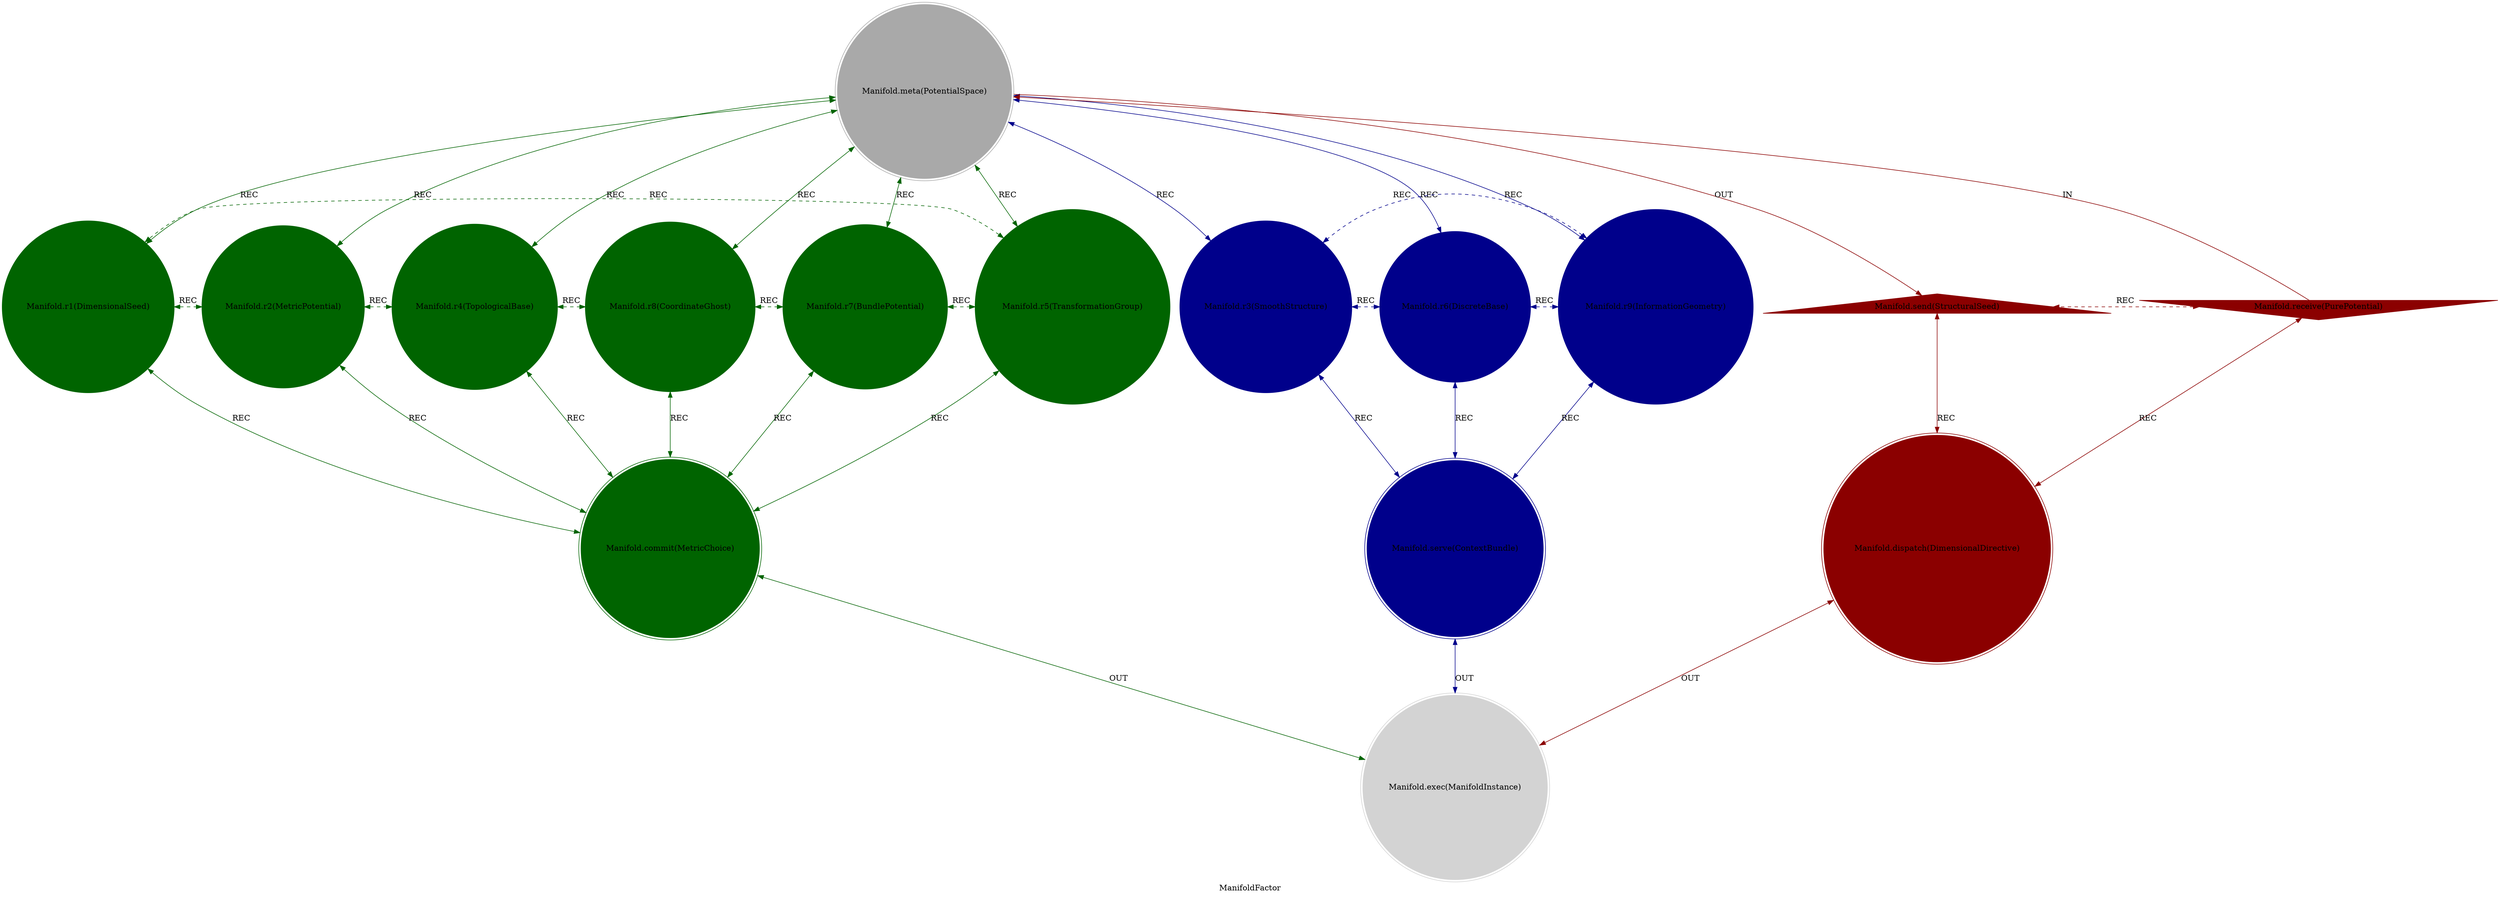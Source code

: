 strict digraph ManifoldFactor {
    style = filled;
    color = lightgray;
    node [shape = circle; style = filled; color = lightgreen;];
    edge [color = darkgray;];
    label = "ManifoldFactor";
    comment = "The primordial information substrate. Not a physical space, but the mathematical potential for all spaces. The 0-point where dimensions, metrics, and topologies are born from pure information relationships.";
    
    spark_0_manifold_t [label = "Manifold.meta(PotentialSpace)";comment = "Abstract: The principle of 'space-ness' itself. The invariant that allows any manifold structure to exist. The parent of all possible geometries.";shape = doublecircle;color = darkgray;];
    spark_1_manifold_t [label = "Manifold.r1(DimensionalSeed)";comment = "Initiation: The first differentiation - the birth of 'directionality' from symmetry. Not dimensions yet, but the potential for dimensions to exist.";color = darkgreen;];
    spark_2_manifold_t [label = "Manifold.r2(MetricPotential)";comment = "Response: The possibility of measurement. Distance, angle, curvature exist here as pure mathematical relationships before any physical instantiation.";color = darkgreen;];
    spark_4_manifold_t [label = "Manifold.r4(TopologicalBase)";comment = "Integration: The fundamental connectivity rules. What can connect to what? The adjacency matrix of existence before coordinates exist.";color = darkgreen;];
    spark_8_manifold_t [label = "Manifold.r8(CoordinateGhost)";comment = "Reflection: The echo of localization. Not actual coordinates, but the information pattern that will become coordinate systems in lower LURDs.";color = darkgreen;];
    spark_7_manifold_t [label = "Manifold.r7(BundlePotential)";comment = "Consolidation: The potential for fiber bundles - how different spaces can be woven together. The mathematical loom.";color = darkgreen;];
    spark_5_manifold_t [label = "Manifold.r5(TransformationGroup)";comment = "Propagation: The symmetry groups that preserve manifold structure. The 'allowed transformations' that define what changes are possible.";color = darkgreen;];
    spark_3_manifold_t [label = "Manifold.r3(SmoothStructure)";comment = "Thesis: The differentiable potential. How calculus emerges - the possibility of smooth transitions, derivatives, and continuous change.";color = darkblue;];
    spark_6_manifold_t [label = "Manifold.r6(DiscreteBase)";comment = "Antithesis: The combinatorial foundation. Graph theory, cellular automata, discrete mathematics - the digital soul underneath smooth appearance.";color = darkblue;];
    spark_9_manifold_t [label = "Manifold.r9(InformationGeometry)";comment = "Synthesis: The marriage of smooth and discrete. How information distance, entropy, and probability geometries emerge.";color = darkblue;];
    spark_a_manifold_t [label = "Manifold.receive(PurePotential)";comment = "Potential: The unformed mathematical possibility. The ocean of 'could-be' before any specific manifold structure.";shape = invtriangle;color = darkred;];
    spark_b_manifold_t [label = "Manifold.send(StructuralSeed)";comment = "Manifest: The first actual manifold definitions that seed lower LURD layers. The blueprints for cosmic architecture.";shape = triangle;color = darkred;];
    spark_c_manifold_t [label = "Manifold.dispatch(DimensionalDirective)";comment = "Why-Who: The decision of how many dimensions, what signature, what fundamental symmetry groups govern this manifold family.";shape = doublecircle;color = darkred;];
    spark_d_manifold_t [label = "Manifold.commit(MetricChoice)";comment = "What-How: The specific choice of metric tensor, connection, curvature constraints that define distances and geometries.";shape = doublecircle;color = darkgreen;];
    spark_e_manifold_t [label = "Manifold.serve(ContextBundle)";comment = "When-Where: How this manifold relates to others - the bundle structures, embeddings, and relational contexts.";shape = doublecircle;color = darkblue;];
    spark_f_manifold_t [label = "Manifold.exec(ManifoldInstance)";comment = "Which-Closure: A fully specified manifold ready to host physical fields, particles, and forces in LURD-2.";shape = doublecircle;color = lightgray;];
    
    spark_a_manifold_t -> spark_0_manifold_t [label = "IN"; comment = "todo"; color = darkred; constraint = false;];
    spark_0_manifold_t -> spark_b_manifold_t [label = "OUT"; comment = "todo"; color = darkred;];
    spark_0_manifold_t -> spark_3_manifold_t [label = "REC"; comment = "todo"; color = darkblue; dir = both;];
    spark_0_manifold_t -> spark_6_manifold_t [label = "REC"; comment = "todo"; color = darkblue; dir = both;];
    spark_0_manifold_t -> spark_9_manifold_t [label = "REC"; comment = "todo"; color = darkblue; dir = both;];
    spark_0_manifold_t -> spark_1_manifold_t [label = "REC"; comment = "todo"; color = darkgreen; dir = both;];
    spark_0_manifold_t -> spark_2_manifold_t [label = "REC"; comment = "todo"; color = darkgreen; dir = both;];
    spark_0_manifold_t -> spark_4_manifold_t [label = "REC"; comment = "todo"; color = darkgreen; dir = both;];
    spark_0_manifold_t -> spark_8_manifold_t [label = "REC"; comment = "todo"; color = darkgreen; dir = both;];
    spark_0_manifold_t -> spark_7_manifold_t [label = "REC"; comment = "todo"; color = darkgreen; dir = both;];
    spark_0_manifold_t -> spark_5_manifold_t [label = "REC"; comment = "todo"; color = darkgreen; dir = both;];
    
    spark_a_manifold_t -> spark_c_manifold_t [label = "REC"; comment = "todo"; color = darkred; dir = both;];
    spark_b_manifold_t -> spark_c_manifold_t [label = "REC"; comment = "todo"; color = darkred; dir = both;];
    spark_1_manifold_t -> spark_d_manifold_t [label = "REC"; comment = "todo"; color = darkgreen; dir = both;];
    spark_2_manifold_t -> spark_d_manifold_t [label = "REC"; comment = "todo"; color = darkgreen; dir = both;];
    spark_4_manifold_t -> spark_d_manifold_t [label = "REC"; comment = "todo"; color = darkgreen; dir = both;];
    spark_8_manifold_t -> spark_d_manifold_t [label = "REC"; comment = "todo"; color = darkgreen; dir = both;];
    spark_7_manifold_t -> spark_d_manifold_t [label = "REC"; comment = "todo"; color = darkgreen; dir = both;];
    spark_5_manifold_t -> spark_d_manifold_t [label = "REC"; comment = "todo"; color = darkgreen; dir = both;];
    spark_3_manifold_t -> spark_e_manifold_t [label = "REC"; comment = "todo"; color = darkblue; dir = both;];
    spark_6_manifold_t -> spark_e_manifold_t [label = "REC"; comment = "todo"; color = darkblue; dir = both;];
    spark_9_manifold_t -> spark_e_manifold_t [label = "REC"; comment = "todo"; color = darkblue; dir = both;];
    
    spark_1_manifold_t -> spark_2_manifold_t [label = "REC"; comment = "todo"; color = darkgreen; dir = both; style = dashed; constraint = false;];
    spark_2_manifold_t -> spark_4_manifold_t [label = "REC"; comment = "todo"; color = darkgreen; dir = both; style = dashed; constraint = false;];
    spark_4_manifold_t -> spark_8_manifold_t [label = "REC"; comment = "todo"; color = darkgreen; dir = both; style = dashed; constraint = false;];
    spark_8_manifold_t -> spark_7_manifold_t [label = "REC"; comment = "todo"; color = darkgreen; dir = both; style = dashed; constraint = false;];
    spark_7_manifold_t -> spark_5_manifold_t [label = "REC"; comment = "todo"; color = darkgreen; dir = both; style = dashed; constraint = false;];
    spark_5_manifold_t -> spark_1_manifold_t [label = "REC"; comment = "todo"; color = darkgreen; dir = both; style = dashed; constraint = false;];
    spark_3_manifold_t -> spark_6_manifold_t [label = "REC"; comment = "todo"; color = darkblue; dir = both; style = dashed; constraint = false;];
    spark_6_manifold_t -> spark_9_manifold_t [label = "REC"; comment = "todo"; color = darkblue; dir = both; style = dashed; constraint = false;];
    spark_9_manifold_t -> spark_3_manifold_t [label = "REC"; comment = "todo"; color = darkblue; dir = both; style = dashed; constraint = false;];
    spark_a_manifold_t -> spark_b_manifold_t [label = "REC"; comment = "todo"; color = darkred; dir = both; style = dashed; constraint = false;];
    
    spark_c_manifold_t -> spark_f_manifold_t [label = "OUT"; comment = "todo"; color = darkred; dir = both;];
    spark_d_manifold_t -> spark_f_manifold_t [label = "OUT"; comment = "todo"; color = darkgreen; dir = both;];
    spark_e_manifold_t -> spark_f_manifold_t [label = "OUT"; comment = "todo"; color = darkblue; dir = both;];
}